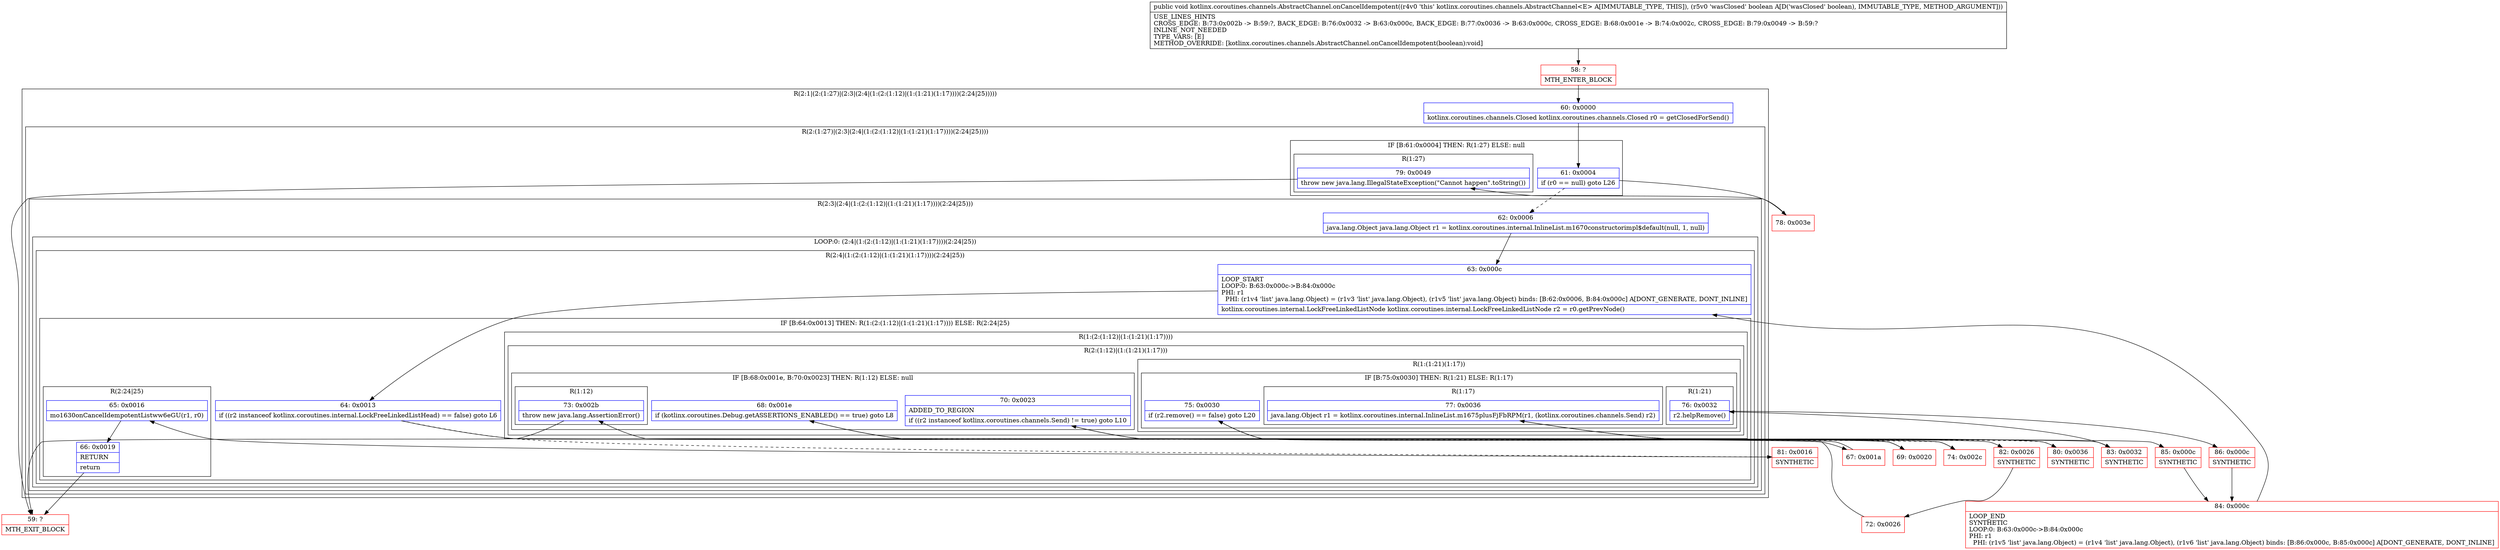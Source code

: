 digraph "CFG forkotlinx.coroutines.channels.AbstractChannel.onCancelIdempotent(Z)V" {
subgraph cluster_Region_1547385373 {
label = "R(2:1|(2:(1:27)|(2:3|(2:4|(1:(2:(1:12)|(1:(1:21)(1:17))))(2:24|25)))))";
node [shape=record,color=blue];
Node_60 [shape=record,label="{60\:\ 0x0000|kotlinx.coroutines.channels.Closed kotlinx.coroutines.channels.Closed r0 = getClosedForSend()\l}"];
subgraph cluster_Region_2027046253 {
label = "R(2:(1:27)|(2:3|(2:4|(1:(2:(1:12)|(1:(1:21)(1:17))))(2:24|25))))";
node [shape=record,color=blue];
subgraph cluster_IfRegion_1361593495 {
label = "IF [B:61:0x0004] THEN: R(1:27) ELSE: null";
node [shape=record,color=blue];
Node_61 [shape=record,label="{61\:\ 0x0004|if (r0 == null) goto L26\l}"];
subgraph cluster_Region_816805235 {
label = "R(1:27)";
node [shape=record,color=blue];
Node_79 [shape=record,label="{79\:\ 0x0049|throw new java.lang.IllegalStateException(\"Cannot happen\".toString())\l}"];
}
}
subgraph cluster_Region_2125655516 {
label = "R(2:3|(2:4|(1:(2:(1:12)|(1:(1:21)(1:17))))(2:24|25)))";
node [shape=record,color=blue];
Node_62 [shape=record,label="{62\:\ 0x0006|java.lang.Object java.lang.Object r1 = kotlinx.coroutines.internal.InlineList.m1670constructorimpl$default(null, 1, null)\l}"];
subgraph cluster_LoopRegion_186497323 {
label = "LOOP:0: (2:4|(1:(2:(1:12)|(1:(1:21)(1:17))))(2:24|25))";
node [shape=record,color=blue];
subgraph cluster_Region_426067690 {
label = "R(2:4|(1:(2:(1:12)|(1:(1:21)(1:17))))(2:24|25))";
node [shape=record,color=blue];
Node_63 [shape=record,label="{63\:\ 0x000c|LOOP_START\lLOOP:0: B:63:0x000c\-\>B:84:0x000c\lPHI: r1 \l  PHI: (r1v4 'list' java.lang.Object) = (r1v3 'list' java.lang.Object), (r1v5 'list' java.lang.Object) binds: [B:62:0x0006, B:84:0x000c] A[DONT_GENERATE, DONT_INLINE]\l|kotlinx.coroutines.internal.LockFreeLinkedListNode kotlinx.coroutines.internal.LockFreeLinkedListNode r2 = r0.getPrevNode()\l}"];
subgraph cluster_IfRegion_1590446904 {
label = "IF [B:64:0x0013] THEN: R(1:(2:(1:12)|(1:(1:21)(1:17)))) ELSE: R(2:24|25)";
node [shape=record,color=blue];
Node_64 [shape=record,label="{64\:\ 0x0013|if ((r2 instanceof kotlinx.coroutines.internal.LockFreeLinkedListHead) == false) goto L6\l}"];
subgraph cluster_Region_1483670949 {
label = "R(1:(2:(1:12)|(1:(1:21)(1:17))))";
node [shape=record,color=blue];
subgraph cluster_Region_855427816 {
label = "R(2:(1:12)|(1:(1:21)(1:17)))";
node [shape=record,color=blue];
subgraph cluster_IfRegion_1129729026 {
label = "IF [B:68:0x001e, B:70:0x0023] THEN: R(1:12) ELSE: null";
node [shape=record,color=blue];
Node_68 [shape=record,label="{68\:\ 0x001e|if (kotlinx.coroutines.Debug.getASSERTIONS_ENABLED() == true) goto L8\l}"];
Node_70 [shape=record,label="{70\:\ 0x0023|ADDED_TO_REGION\l|if ((r2 instanceof kotlinx.coroutines.channels.Send) != true) goto L10\l}"];
subgraph cluster_Region_2041787689 {
label = "R(1:12)";
node [shape=record,color=blue];
Node_73 [shape=record,label="{73\:\ 0x002b|throw new java.lang.AssertionError()\l}"];
}
}
subgraph cluster_Region_528555989 {
label = "R(1:(1:21)(1:17))";
node [shape=record,color=blue];
subgraph cluster_IfRegion_711169465 {
label = "IF [B:75:0x0030] THEN: R(1:21) ELSE: R(1:17)";
node [shape=record,color=blue];
Node_75 [shape=record,label="{75\:\ 0x0030|if (r2.remove() == false) goto L20\l}"];
subgraph cluster_Region_794305678 {
label = "R(1:21)";
node [shape=record,color=blue];
Node_76 [shape=record,label="{76\:\ 0x0032|r2.helpRemove()\l}"];
}
subgraph cluster_Region_1831670369 {
label = "R(1:17)";
node [shape=record,color=blue];
Node_77 [shape=record,label="{77\:\ 0x0036|java.lang.Object r1 = kotlinx.coroutines.internal.InlineList.m1675plusFjFbRPM(r1, (kotlinx.coroutines.channels.Send) r2)\l}"];
}
}
}
}
}
subgraph cluster_Region_2078067560 {
label = "R(2:24|25)";
node [shape=record,color=blue];
Node_65 [shape=record,label="{65\:\ 0x0016|mo1630onCancelIdempotentListww6eGU(r1, r0)\l}"];
Node_66 [shape=record,label="{66\:\ 0x0019|RETURN\l|return\l}"];
}
}
}
}
}
}
}
Node_58 [shape=record,color=red,label="{58\:\ ?|MTH_ENTER_BLOCK\l}"];
Node_67 [shape=record,color=red,label="{67\:\ 0x001a}"];
Node_69 [shape=record,color=red,label="{69\:\ 0x0020}"];
Node_82 [shape=record,color=red,label="{82\:\ 0x0026|SYNTHETIC\l}"];
Node_72 [shape=record,color=red,label="{72\:\ 0x0026}"];
Node_59 [shape=record,color=red,label="{59\:\ ?|MTH_EXIT_BLOCK\l}"];
Node_74 [shape=record,color=red,label="{74\:\ 0x002c}"];
Node_80 [shape=record,color=red,label="{80\:\ 0x0036|SYNTHETIC\l}"];
Node_85 [shape=record,color=red,label="{85\:\ 0x000c|SYNTHETIC\l}"];
Node_84 [shape=record,color=red,label="{84\:\ 0x000c|LOOP_END\lSYNTHETIC\lLOOP:0: B:63:0x000c\-\>B:84:0x000c\lPHI: r1 \l  PHI: (r1v5 'list' java.lang.Object) = (r1v4 'list' java.lang.Object), (r1v6 'list' java.lang.Object) binds: [B:86:0x000c, B:85:0x000c] A[DONT_GENERATE, DONT_INLINE]\l}"];
Node_83 [shape=record,color=red,label="{83\:\ 0x0032|SYNTHETIC\l}"];
Node_86 [shape=record,color=red,label="{86\:\ 0x000c|SYNTHETIC\l}"];
Node_81 [shape=record,color=red,label="{81\:\ 0x0016|SYNTHETIC\l}"];
Node_78 [shape=record,color=red,label="{78\:\ 0x003e}"];
MethodNode[shape=record,label="{public void kotlinx.coroutines.channels.AbstractChannel.onCancelIdempotent((r4v0 'this' kotlinx.coroutines.channels.AbstractChannel\<E\> A[IMMUTABLE_TYPE, THIS]), (r5v0 'wasClosed' boolean A[D('wasClosed' boolean), IMMUTABLE_TYPE, METHOD_ARGUMENT]))  | USE_LINES_HINTS\lCROSS_EDGE: B:73:0x002b \-\> B:59:?, BACK_EDGE: B:76:0x0032 \-\> B:63:0x000c, BACK_EDGE: B:77:0x0036 \-\> B:63:0x000c, CROSS_EDGE: B:68:0x001e \-\> B:74:0x002c, CROSS_EDGE: B:79:0x0049 \-\> B:59:?\lINLINE_NOT_NEEDED\lTYPE_VARS: [E]\lMETHOD_OVERRIDE: [kotlinx.coroutines.channels.AbstractChannel.onCancelIdempotent(boolean):void]\l}"];
MethodNode -> Node_58;Node_60 -> Node_61;
Node_61 -> Node_62[style=dashed];
Node_61 -> Node_78;
Node_79 -> Node_59;
Node_62 -> Node_63;
Node_63 -> Node_64;
Node_64 -> Node_67;
Node_64 -> Node_81[style=dashed];
Node_68 -> Node_69;
Node_68 -> Node_74[style=dashed];
Node_70 -> Node_74[style=dashed];
Node_70 -> Node_82;
Node_73 -> Node_59;
Node_75 -> Node_80[style=dashed];
Node_75 -> Node_83;
Node_76 -> Node_86;
Node_77 -> Node_85;
Node_65 -> Node_66;
Node_66 -> Node_59;
Node_58 -> Node_60;
Node_67 -> Node_68;
Node_69 -> Node_70;
Node_82 -> Node_72;
Node_72 -> Node_73;
Node_74 -> Node_75;
Node_80 -> Node_77;
Node_85 -> Node_84;
Node_84 -> Node_63;
Node_83 -> Node_76;
Node_86 -> Node_84;
Node_81 -> Node_65;
Node_78 -> Node_79;
}

